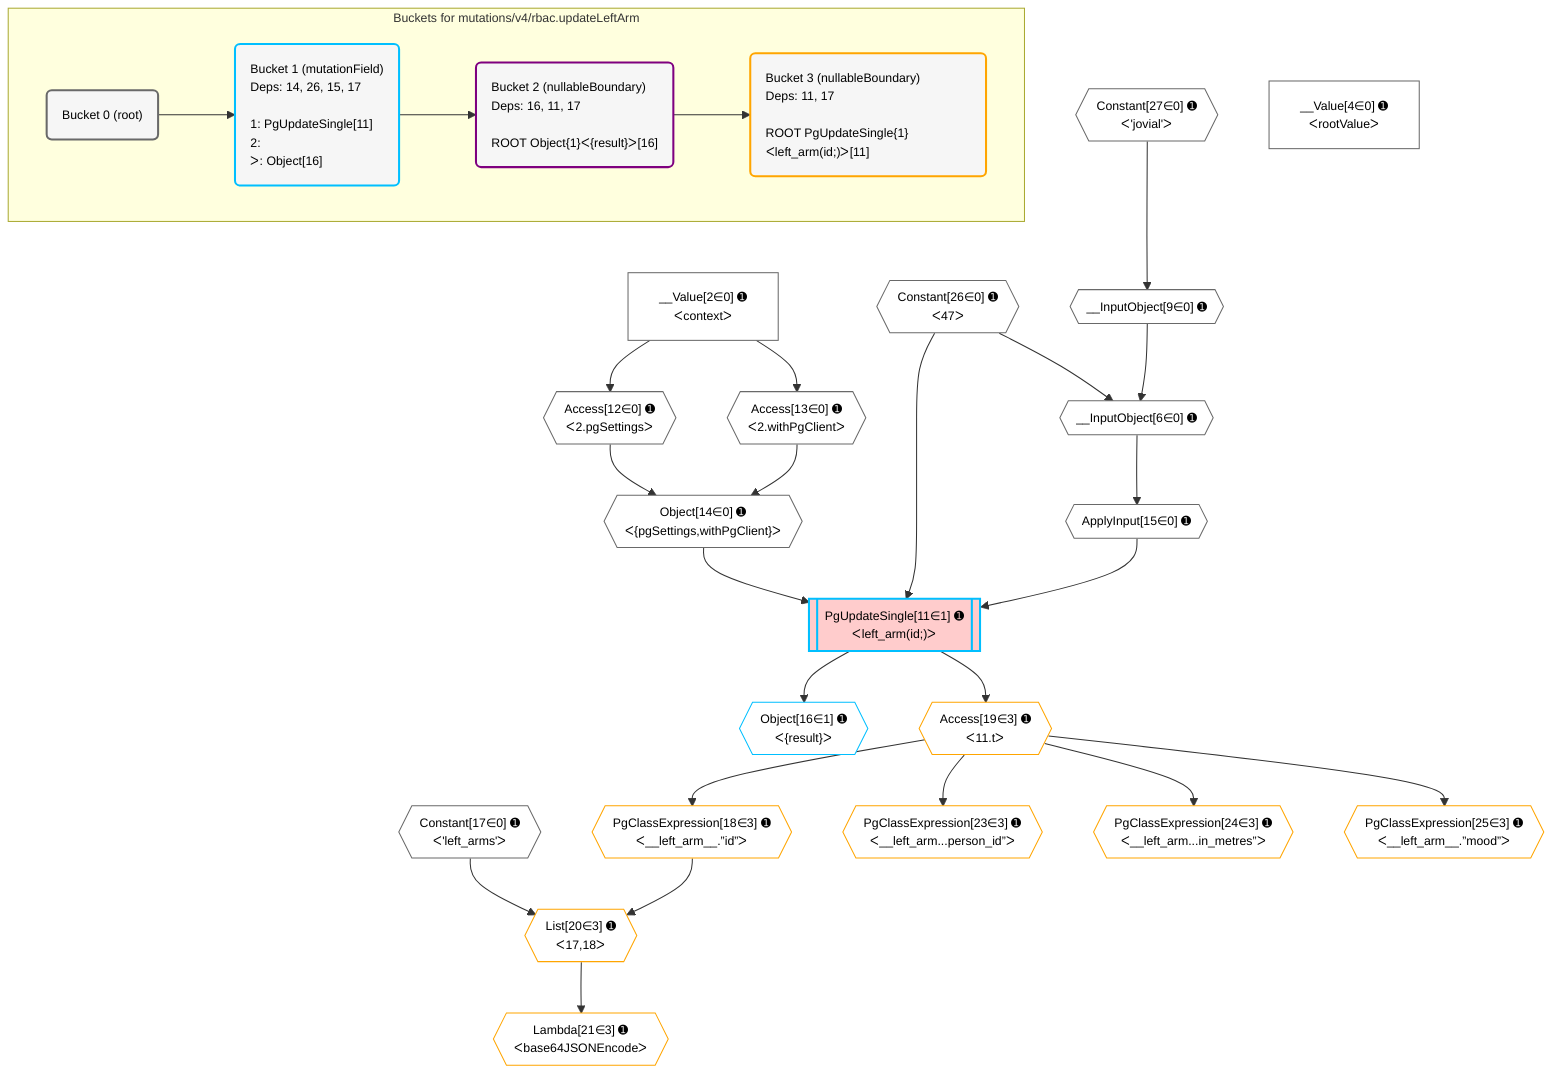 %%{init: {'themeVariables': { 'fontSize': '12px'}}}%%
graph TD
    classDef path fill:#eee,stroke:#000,color:#000
    classDef plan fill:#fff,stroke-width:1px,color:#000
    classDef itemplan fill:#fff,stroke-width:2px,color:#000
    classDef unbatchedplan fill:#dff,stroke-width:1px,color:#000
    classDef sideeffectplan fill:#fcc,stroke-width:2px,color:#000
    classDef bucket fill:#f6f6f6,color:#000,stroke-width:2px,text-align:left

    subgraph "Buckets for mutations/v4/rbac.updateLeftArm"
    Bucket0("Bucket 0 (root)"):::bucket
    Bucket1("Bucket 1 (mutationField)<br />Deps: 14, 26, 15, 17<br /><br />1: PgUpdateSingle[11]<br />2: <br />ᐳ: Object[16]"):::bucket
    Bucket2("Bucket 2 (nullableBoundary)<br />Deps: 16, 11, 17<br /><br />ROOT Object{1}ᐸ{result}ᐳ[16]"):::bucket
    Bucket3("Bucket 3 (nullableBoundary)<br />Deps: 11, 17<br /><br />ROOT PgUpdateSingle{1}ᐸleft_arm(id;)ᐳ[11]"):::bucket
    end
    Bucket0 --> Bucket1
    Bucket1 --> Bucket2
    Bucket2 --> Bucket3

    %% plan dependencies
    __InputObject6{{"__InputObject[6∈0] ➊"}}:::plan
    Constant26{{"Constant[26∈0] ➊<br />ᐸ47ᐳ"}}:::plan
    __InputObject9{{"__InputObject[9∈0] ➊"}}:::plan
    Constant26 & __InputObject9 --> __InputObject6
    Object14{{"Object[14∈0] ➊<br />ᐸ{pgSettings,withPgClient}ᐳ"}}:::plan
    Access12{{"Access[12∈0] ➊<br />ᐸ2.pgSettingsᐳ"}}:::plan
    Access13{{"Access[13∈0] ➊<br />ᐸ2.withPgClientᐳ"}}:::plan
    Access12 & Access13 --> Object14
    Constant27{{"Constant[27∈0] ➊<br />ᐸ'jovial'ᐳ"}}:::plan
    Constant27 --> __InputObject9
    __Value2["__Value[2∈0] ➊<br />ᐸcontextᐳ"]:::plan
    __Value2 --> Access12
    __Value2 --> Access13
    ApplyInput15{{"ApplyInput[15∈0] ➊"}}:::plan
    __InputObject6 --> ApplyInput15
    __Value4["__Value[4∈0] ➊<br />ᐸrootValueᐳ"]:::plan
    Constant17{{"Constant[17∈0] ➊<br />ᐸ'left_arms'ᐳ"}}:::plan
    PgUpdateSingle11[["PgUpdateSingle[11∈1] ➊<br />ᐸleft_arm(id;)ᐳ"]]:::sideeffectplan
    Object14 & Constant26 & ApplyInput15 --> PgUpdateSingle11
    Object16{{"Object[16∈1] ➊<br />ᐸ{result}ᐳ"}}:::plan
    PgUpdateSingle11 --> Object16
    List20{{"List[20∈3] ➊<br />ᐸ17,18ᐳ"}}:::plan
    PgClassExpression18{{"PgClassExpression[18∈3] ➊<br />ᐸ__left_arm__.”id”ᐳ"}}:::plan
    Constant17 & PgClassExpression18 --> List20
    Access19{{"Access[19∈3] ➊<br />ᐸ11.tᐳ"}}:::plan
    Access19 --> PgClassExpression18
    PgUpdateSingle11 --> Access19
    Lambda21{{"Lambda[21∈3] ➊<br />ᐸbase64JSONEncodeᐳ"}}:::plan
    List20 --> Lambda21
    PgClassExpression23{{"PgClassExpression[23∈3] ➊<br />ᐸ__left_arm...person_id”ᐳ"}}:::plan
    Access19 --> PgClassExpression23
    PgClassExpression24{{"PgClassExpression[24∈3] ➊<br />ᐸ__left_arm...in_metres”ᐳ"}}:::plan
    Access19 --> PgClassExpression24
    PgClassExpression25{{"PgClassExpression[25∈3] ➊<br />ᐸ__left_arm__.”mood”ᐳ"}}:::plan
    Access19 --> PgClassExpression25

    %% define steps
    classDef bucket0 stroke:#696969
    class Bucket0,__Value2,__Value4,__InputObject6,__InputObject9,Access12,Access13,Object14,ApplyInput15,Constant17,Constant26,Constant27 bucket0
    classDef bucket1 stroke:#00bfff
    class Bucket1,PgUpdateSingle11,Object16 bucket1
    classDef bucket2 stroke:#7f007f
    class Bucket2 bucket2
    classDef bucket3 stroke:#ffa500
    class Bucket3,PgClassExpression18,Access19,List20,Lambda21,PgClassExpression23,PgClassExpression24,PgClassExpression25 bucket3